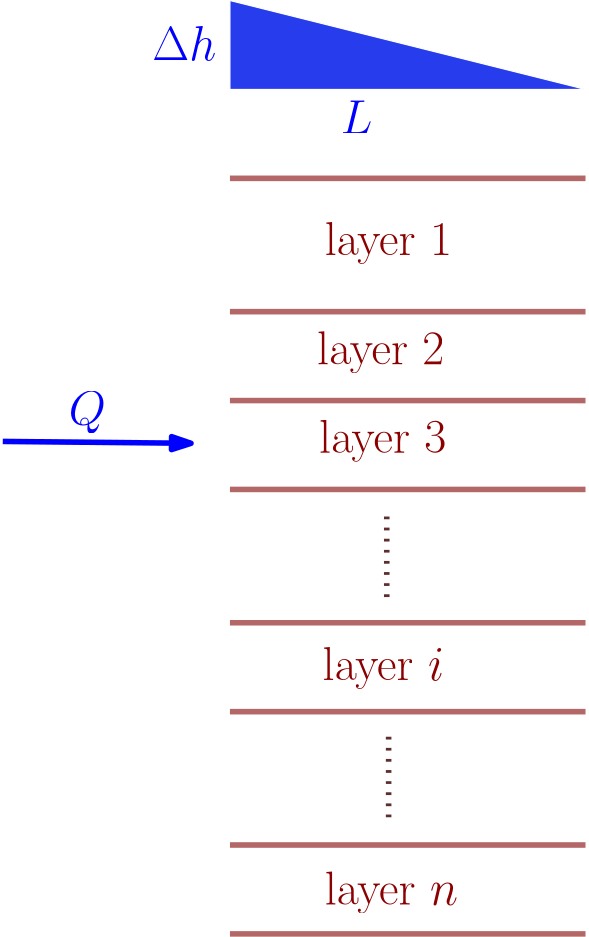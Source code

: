 <?xml version="1.0"?>
<!DOCTYPE ipe SYSTEM "ipe.dtd">
<ipe version="70218" creator="Ipe 7.2.20">
<info created="D:20200826144640" modified="D:20200826144741"/>
<ipestyle name="basic">
<symbol name="arrow/arc(spx)">
<path stroke="sym-stroke" fill="sym-stroke" pen="sym-pen">
0 0 m
-1 0.333 l
-1 -0.333 l
h
</path>
</symbol>
<symbol name="arrow/farc(spx)">
<path stroke="sym-stroke" fill="white" pen="sym-pen">
0 0 m
-1 0.333 l
-1 -0.333 l
h
</path>
</symbol>
<symbol name="arrow/ptarc(spx)">
<path stroke="sym-stroke" fill="sym-stroke" pen="sym-pen">
0 0 m
-1 0.333 l
-0.8 0 l
-1 -0.333 l
h
</path>
</symbol>
<symbol name="arrow/fptarc(spx)">
<path stroke="sym-stroke" fill="white" pen="sym-pen">
0 0 m
-1 0.333 l
-0.8 0 l
-1 -0.333 l
h
</path>
</symbol>
<symbol name="mark/circle(sx)" transformations="translations">
<path fill="sym-stroke">
0.6 0 0 0.6 0 0 e
0.4 0 0 0.4 0 0 e
</path>
</symbol>
<symbol name="mark/disk(sx)" transformations="translations">
<path fill="sym-stroke">
0.6 0 0 0.6 0 0 e
</path>
</symbol>
<symbol name="mark/fdisk(sfx)" transformations="translations">
<group>
<path fill="sym-fill">
0.5 0 0 0.5 0 0 e
</path>
<path fill="sym-stroke" fillrule="eofill">
0.6 0 0 0.6 0 0 e
0.4 0 0 0.4 0 0 e
</path>
</group>
</symbol>
<symbol name="mark/box(sx)" transformations="translations">
<path fill="sym-stroke" fillrule="eofill">
-0.6 -0.6 m
0.6 -0.6 l
0.6 0.6 l
-0.6 0.6 l
h
-0.4 -0.4 m
0.4 -0.4 l
0.4 0.4 l
-0.4 0.4 l
h
</path>
</symbol>
<symbol name="mark/square(sx)" transformations="translations">
<path fill="sym-stroke">
-0.6 -0.6 m
0.6 -0.6 l
0.6 0.6 l
-0.6 0.6 l
h
</path>
</symbol>
<symbol name="mark/fsquare(sfx)" transformations="translations">
<group>
<path fill="sym-fill">
-0.5 -0.5 m
0.5 -0.5 l
0.5 0.5 l
-0.5 0.5 l
h
</path>
<path fill="sym-stroke" fillrule="eofill">
-0.6 -0.6 m
0.6 -0.6 l
0.6 0.6 l
-0.6 0.6 l
h
-0.4 -0.4 m
0.4 -0.4 l
0.4 0.4 l
-0.4 0.4 l
h
</path>
</group>
</symbol>
<symbol name="mark/cross(sx)" transformations="translations">
<group>
<path fill="sym-stroke">
-0.43 -0.57 m
0.57 0.43 l
0.43 0.57 l
-0.57 -0.43 l
h
</path>
<path fill="sym-stroke">
-0.43 0.57 m
0.57 -0.43 l
0.43 -0.57 l
-0.57 0.43 l
h
</path>
</group>
</symbol>
<symbol name="arrow/fnormal(spx)">
<path stroke="sym-stroke" fill="white" pen="sym-pen">
0 0 m
-1 0.333 l
-1 -0.333 l
h
</path>
</symbol>
<symbol name="arrow/pointed(spx)">
<path stroke="sym-stroke" fill="sym-stroke" pen="sym-pen">
0 0 m
-1 0.333 l
-0.8 0 l
-1 -0.333 l
h
</path>
</symbol>
<symbol name="arrow/fpointed(spx)">
<path stroke="sym-stroke" fill="white" pen="sym-pen">
0 0 m
-1 0.333 l
-0.8 0 l
-1 -0.333 l
h
</path>
</symbol>
<symbol name="arrow/linear(spx)">
<path stroke="sym-stroke" pen="sym-pen">
-1 0.333 m
0 0 l
-1 -0.333 l
</path>
</symbol>
<symbol name="arrow/fdouble(spx)">
<path stroke="sym-stroke" fill="white" pen="sym-pen">
0 0 m
-1 0.333 l
-1 -0.333 l
h
-1 0 m
-2 0.333 l
-2 -0.333 l
h
</path>
</symbol>
<symbol name="arrow/double(spx)">
<path stroke="sym-stroke" fill="sym-stroke" pen="sym-pen">
0 0 m
-1 0.333 l
-1 -0.333 l
h
-1 0 m
-2 0.333 l
-2 -0.333 l
h
</path>
</symbol>
<symbol name="arrow/mid-normal(spx)">
<path stroke="sym-stroke" fill="sym-stroke" pen="sym-pen">
0.5 0 m
-0.5 0.333 l
-0.5 -0.333 l
h
</path>
</symbol>
<symbol name="arrow/mid-fnormal(spx)">
<path stroke="sym-stroke" fill="white" pen="sym-pen">
0.5 0 m
-0.5 0.333 l
-0.5 -0.333 l
h
</path>
</symbol>
<symbol name="arrow/mid-pointed(spx)">
<path stroke="sym-stroke" fill="sym-stroke" pen="sym-pen">
0.5 0 m
-0.5 0.333 l
-0.3 0 l
-0.5 -0.333 l
h
</path>
</symbol>
<symbol name="arrow/mid-fpointed(spx)">
<path stroke="sym-stroke" fill="white" pen="sym-pen">
0.5 0 m
-0.5 0.333 l
-0.3 0 l
-0.5 -0.333 l
h
</path>
</symbol>
<symbol name="arrow/mid-double(spx)">
<path stroke="sym-stroke" fill="sym-stroke" pen="sym-pen">
1 0 m
0 0.333 l
0 -0.333 l
h
0 0 m
-1 0.333 l
-1 -0.333 l
h
</path>
</symbol>
<symbol name="arrow/mid-fdouble(spx)">
<path stroke="sym-stroke" fill="white" pen="sym-pen">
1 0 m
0 0.333 l
0 -0.333 l
h
0 0 m
-1 0.333 l
-1 -0.333 l
h
</path>
</symbol>
<pen name="heavier" value="0.8"/>
<pen name="fat" value="1.2"/>
<pen name="ultrafat" value="2"/>
<symbolsize name="large" value="5"/>
<symbolsize name="small" value="2"/>
<symbolsize name="tiny" value="1.1"/>
<arrowsize name="large" value="10"/>
<arrowsize name="small" value="5"/>
<arrowsize name="tiny" value="3"/>
<color name="red" value="1 0 0"/>
<color name="blue" value="0 0 1"/>
<color name="green" value="0 1 0"/>
<color name="yellow" value="1 1 0"/>
<color name="orange" value="1 0.647 0"/>
<color name="gold" value="1 0.843 0"/>
<color name="purple" value="0.627 0.125 0.941"/>
<color name="gray" value="0.745"/>
<color name="brown" value="0.647 0.165 0.165"/>
<color name="navy" value="0 0 0.502"/>
<color name="pink" value="1 0.753 0.796"/>
<color name="seagreen" value="0.18 0.545 0.341"/>
<color name="turquoise" value="0.251 0.878 0.816"/>
<color name="violet" value="0.933 0.51 0.933"/>
<color name="darkblue" value="0 0 0.545"/>
<color name="darkcyan" value="0 0.545 0.545"/>
<color name="darkgray" value="0.663"/>
<color name="darkgreen" value="0 0.392 0"/>
<color name="darkmagenta" value="0.545 0 0.545"/>
<color name="darkorange" value="1 0.549 0"/>
<color name="darkred" value="0.545 0 0"/>
<color name="lightblue" value="0.678 0.847 0.902"/>
<color name="lightcyan" value="0.878 1 1"/>
<color name="lightgray" value="0.827"/>
<color name="lightgreen" value="0.565 0.933 0.565"/>
<color name="lightyellow" value="1 1 0.878"/>
<dashstyle name="dotted" value="[1 3] 0"/>
<dashstyle name="dashed" value="[4] 0"/>
<dashstyle name="dash dotted" value="[4 2 1 2] 0"/>
<dashstyle name="dash dot dotted" value="[4 2 1 2 1 2] 0"/>
<textsize name="large" value="\large"/>
<textsize name="Large" value="\Large"/>
<textsize name="LARGE" value="\LARGE"/>
<textsize name="huge" value="\huge"/>
<textsize name="Huge" value="\Huge"/>
<textsize name="small" value="\small"/>
<textsize name="footnote" value="\footnotesize"/>
<textsize name="tiny" value="\tiny"/>
<textstyle name="center" begin="\begin{center}" end="\end{center}"/>
<textstyle name="itemize" begin="\begin{itemize}" end="\end{itemize}"/>
<textstyle name="item" begin="\begin{itemize}\item{}" end="\end{itemize}"/>
<gridsize name="4 pts" value="4"/>
<gridsize name="8 pts (~3 mm)" value="8"/>
<gridsize name="16 pts (~6 mm)" value="16"/>
<gridsize name="32 pts (~12 mm)" value="32"/>
<gridsize name="10 pts (~3.5 mm)" value="10"/>
<gridsize name="20 pts (~7 mm)" value="20"/>
<gridsize name="14 pts (~5 mm)" value="14"/>
<gridsize name="28 pts (~10 mm)" value="28"/>
<gridsize name="56 pts (~20 mm)" value="56"/>
<anglesize name="90 deg" value="90"/>
<anglesize name="60 deg" value="60"/>
<anglesize name="45 deg" value="45"/>
<anglesize name="30 deg" value="30"/>
<anglesize name="22.5 deg" value="22.5"/>
<opacity name="10%" value="0.1"/>
<opacity name="30%" value="0.3"/>
<opacity name="50%" value="0.5"/>
<opacity name="75%" value="0.75"/>
<tiling name="falling" angle="-60" step="4" width="1"/>
<tiling name="rising" angle="30" step="4" width="1"/>
</ipestyle>
<page>
<layer name="alpha"/>
<view layers="alpha" active="alpha"/>
<path layer="alpha" stroke="white" fill="0.153 0.235 0.929">
176 752 m
176 720 l
304 720 l
h
</path>
<path stroke="0.706 0.404 0.404" fill="0.153 0.235 0.929" pen="ultrafat">
176 688 m
304 688 l
</path>
<path matrix="1 0 0 1 0 -48" stroke="0.706 0.404 0.404" fill="0.153 0.235 0.929" pen="ultrafat">
176 688 m
304 688 l
</path>
<path matrix="1 0 0 1 0 -80" stroke="0.706 0.404 0.404" fill="0.153 0.235 0.929" pen="ultrafat">
176 688 m
304 688 l
</path>
<path matrix="1 0 0 1 0 -112" stroke="0.706 0.404 0.404" fill="0.153 0.235 0.929" pen="ultrafat">
176 688 m
304 688 l
</path>
<path matrix="1 0 0 1 0 -160" stroke="0.706 0.404 0.404" fill="0.153 0.235 0.929" pen="ultrafat">
176 688 m
304 688 l
</path>
<path matrix="1 0 0 1 0 -240" stroke="0.706 0.404 0.404" fill="0.153 0.235 0.929" pen="ultrafat">
176 688 m
304 688 l
</path>
<text matrix="1 0 0 1 52.0656 74.5792" transformations="translations" pos="96 656" stroke="blue" type="label" width="22.995" height="11.955" depth="0" valign="baseline" size="LARGE">$\Delta h$</text>
<text matrix="1 0 0 1 119.826 48.1527" transformations="translations" pos="96 656" stroke="blue" type="label" width="11.469" height="11.764" depth="0" valign="baseline" size="LARGE" style="math">L</text>
<text matrix="1 0 0 1 94.187 76.5693" transformations="translations" pos="115.903 583.801" stroke="darkred" type="label" width="45.823" height="11.954" depth="3.35" valign="baseline" size="LARGE">layer 1</text>
<text matrix="1 0 0 1 91.4767 37.2684" transformations="translations" pos="115.903 583.801" stroke="darkred" type="label" width="45.823" height="11.954" depth="3.35" valign="baseline" size="LARGE">layer 2</text>
<text matrix="1 0 0 1 92.1543 5.42113" transformations="translations" pos="115.903 583.801" stroke="darkred" type="label" width="45.823" height="11.954" depth="3.35" valign="baseline" size="LARGE">layer 3</text>
<path matrix="1 0 0 0.622686 0 207.591" stroke="0.361 0.18 0.18" fill="0.153 0.235 0.929" dash="dotted" pen="ultrafat">
232.45 576 m
232.45 528 l
</path>
<path matrix="1 0 0 1 0 -192" stroke="0.706 0.404 0.404" fill="0.153 0.235 0.929" pen="ultrafat">
176 688 m
304 688 l
</path>
<path matrix="1 0 0 1 0 -272" stroke="0.706 0.404 0.404" fill="0.153 0.235 0.929" pen="ultrafat">
176 688 m
304 688 l
</path>
<text matrix="1 0 0 1 93.4559 -76.3744" transformations="translations" pos="115.903 583.801" stroke="darkred" type="label" width="43.679" height="11.954" depth="3.35" valign="baseline" size="LARGE">layer $i$</text>
<path matrix="1 0 0 0.622686 0.67748 128.311" stroke="0.361 0.18 0.18" fill="0.153 0.235 0.929" dash="dotted" pen="ultrafat">
232.45 576 m
232.45 528 l
</path>
<text matrix="1 0 0 1 94.1863 -157.203" transformations="translations" pos="115.903 583.801" stroke="darkred" type="label" width="47.99" height="11.954" depth="3.35" valign="baseline" size="LARGE">layer $n$</text>
<path stroke="0 0 1" fill="0.153 0.235 0.929" pen="ultrafat" arrow="normal/normal">
94.2195 593.287 m
161.98 592.61 l
</path>
<text matrix="1 0 0 1 41.3337 -121.291" transformations="translations" pos="76.6018 720.676" stroke="0 0 1" type="label" width="13.351" height="11.761" depth="3.35" valign="baseline" size="LARGE" style="math">Q</text>
</page>
</ipe>
